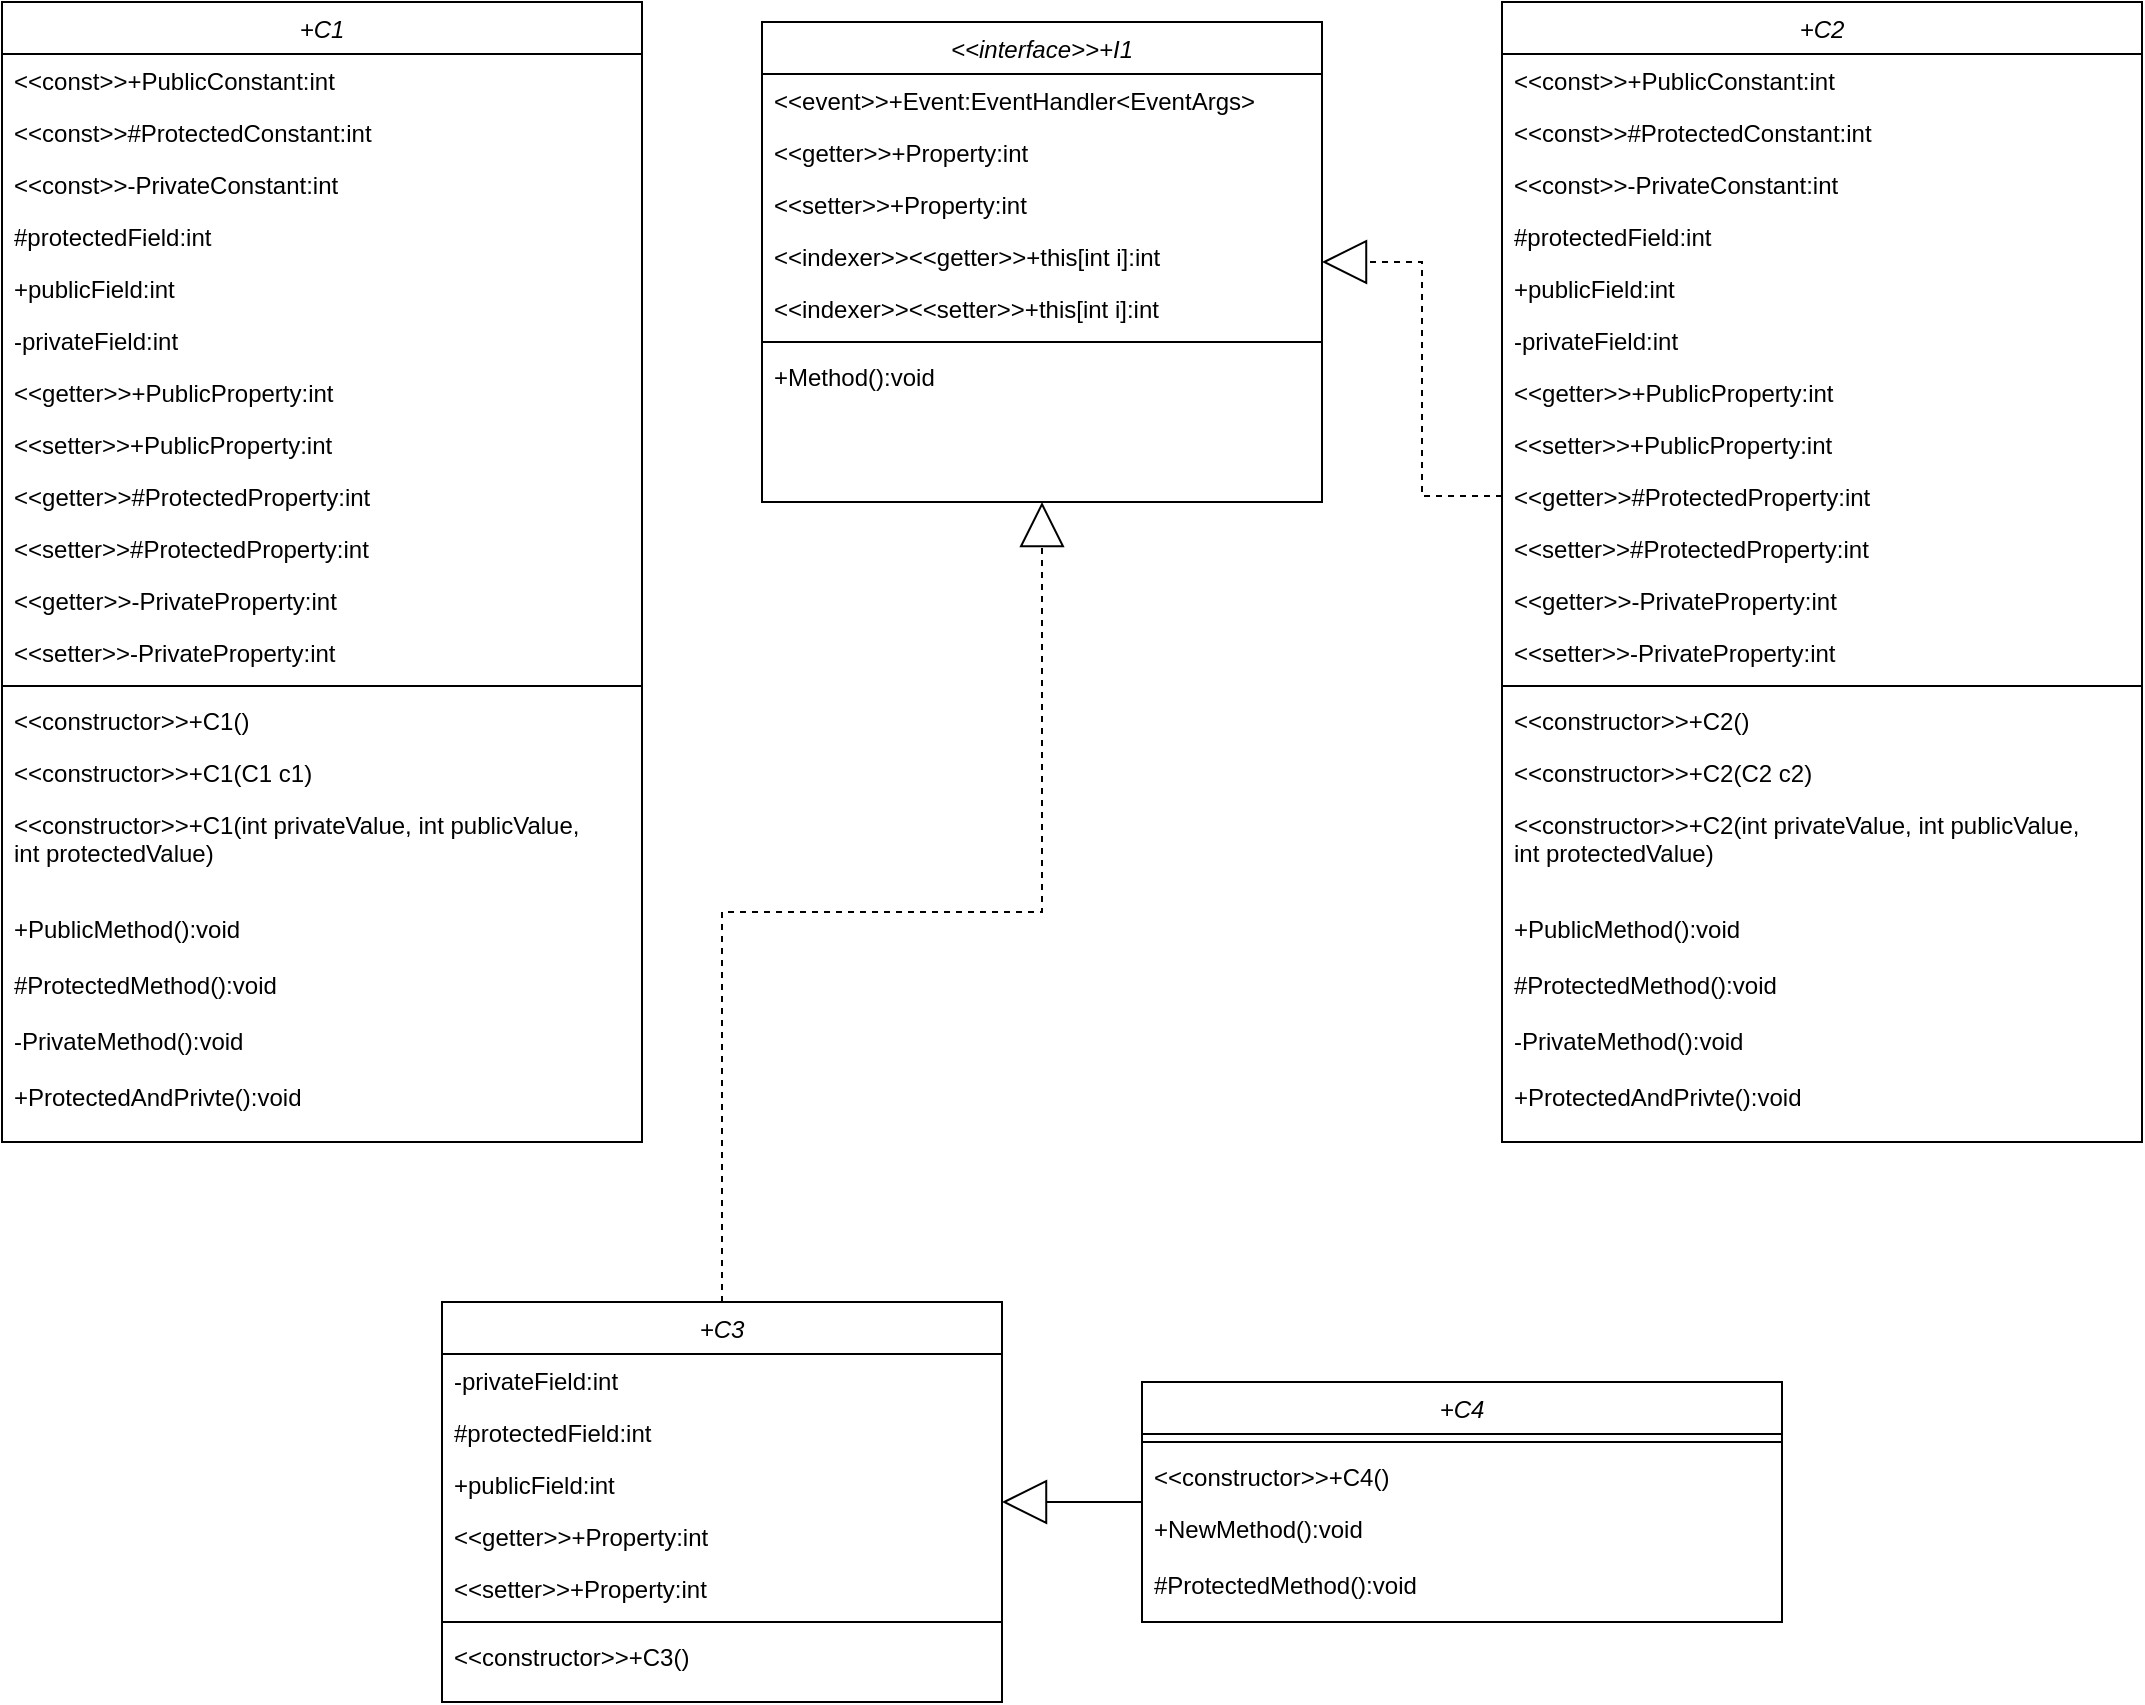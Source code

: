 <mxfile version="23.1.5" type="device">
  <diagram id="C5RBs43oDa-KdzZeNtuy" name="Page-1">
    <mxGraphModel dx="1305" dy="1428" grid="1" gridSize="10" guides="1" tooltips="1" connect="1" arrows="1" fold="1" page="1" pageScale="1" pageWidth="1200" pageHeight="1600" math="0" shadow="0">
      <root>
        <mxCell id="WIyWlLk6GJQsqaUBKTNV-0" />
        <mxCell id="WIyWlLk6GJQsqaUBKTNV-1" parent="WIyWlLk6GJQsqaUBKTNV-0" />
        <mxCell id="zkfFHV4jXpPFQw0GAbJ--0" value="+C1" style="swimlane;fontStyle=2;align=center;verticalAlign=top;childLayout=stackLayout;horizontal=1;startSize=26;horizontalStack=0;resizeParent=1;resizeLast=0;collapsible=1;marginBottom=0;rounded=0;shadow=0;strokeWidth=1;" parent="WIyWlLk6GJQsqaUBKTNV-1" vertex="1">
          <mxGeometry x="40" y="40" width="320" height="570" as="geometry">
            <mxRectangle x="220" y="120" width="160" height="26" as="alternateBounds" />
          </mxGeometry>
        </mxCell>
        <mxCell id="zkfFHV4jXpPFQw0GAbJ--1" value="&lt;&lt;const&gt;&gt;+PublicConstant:int" style="text;align=left;verticalAlign=top;spacingLeft=4;spacingRight=4;overflow=hidden;rotatable=0;points=[[0,0.5],[1,0.5]];portConstraint=eastwest;" parent="zkfFHV4jXpPFQw0GAbJ--0" vertex="1">
          <mxGeometry y="26" width="320" height="26" as="geometry" />
        </mxCell>
        <mxCell id="MBHtbq1p86Bb9riJWVz2-0" value="&lt;&lt;const&gt;&gt;#ProtectedConstant:int" style="text;align=left;verticalAlign=top;spacingLeft=4;spacingRight=4;overflow=hidden;rotatable=0;points=[[0,0.5],[1,0.5]];portConstraint=eastwest;" parent="zkfFHV4jXpPFQw0GAbJ--0" vertex="1">
          <mxGeometry y="52" width="320" height="26" as="geometry" />
        </mxCell>
        <mxCell id="MBHtbq1p86Bb9riJWVz2-1" value="&lt;&lt;const&gt;&gt;-PrivateConstant:int" style="text;align=left;verticalAlign=top;spacingLeft=4;spacingRight=4;overflow=hidden;rotatable=0;points=[[0,0.5],[1,0.5]];portConstraint=eastwest;" parent="zkfFHV4jXpPFQw0GAbJ--0" vertex="1">
          <mxGeometry y="78" width="320" height="26" as="geometry" />
        </mxCell>
        <mxCell id="MBHtbq1p86Bb9riJWVz2-6" value="#protectedField:int" style="text;align=left;verticalAlign=top;spacingLeft=4;spacingRight=4;overflow=hidden;rotatable=0;points=[[0,0.5],[1,0.5]];portConstraint=eastwest;" parent="zkfFHV4jXpPFQw0GAbJ--0" vertex="1">
          <mxGeometry y="104" width="320" height="26" as="geometry" />
        </mxCell>
        <mxCell id="MBHtbq1p86Bb9riJWVz2-5" value="+publicField:int" style="text;align=left;verticalAlign=top;spacingLeft=4;spacingRight=4;overflow=hidden;rotatable=0;points=[[0,0.5],[1,0.5]];portConstraint=eastwest;" parent="zkfFHV4jXpPFQw0GAbJ--0" vertex="1">
          <mxGeometry y="130" width="320" height="26" as="geometry" />
        </mxCell>
        <mxCell id="MBHtbq1p86Bb9riJWVz2-7" value="-privateField:int" style="text;align=left;verticalAlign=top;spacingLeft=4;spacingRight=4;overflow=hidden;rotatable=0;points=[[0,0.5],[1,0.5]];portConstraint=eastwest;" parent="zkfFHV4jXpPFQw0GAbJ--0" vertex="1">
          <mxGeometry y="156" width="320" height="26" as="geometry" />
        </mxCell>
        <mxCell id="MBHtbq1p86Bb9riJWVz2-8" value="&lt;&lt;getter&gt;&gt;+PublicProperty:int" style="text;align=left;verticalAlign=top;spacingLeft=4;spacingRight=4;overflow=hidden;rotatable=0;points=[[0,0.5],[1,0.5]];portConstraint=eastwest;" parent="zkfFHV4jXpPFQw0GAbJ--0" vertex="1">
          <mxGeometry y="182" width="320" height="26" as="geometry" />
        </mxCell>
        <mxCell id="MBHtbq1p86Bb9riJWVz2-9" value="&lt;&lt;setter&gt;&gt;+PublicProperty:int" style="text;align=left;verticalAlign=top;spacingLeft=4;spacingRight=4;overflow=hidden;rotatable=0;points=[[0,0.5],[1,0.5]];portConstraint=eastwest;" parent="zkfFHV4jXpPFQw0GAbJ--0" vertex="1">
          <mxGeometry y="208" width="320" height="26" as="geometry" />
        </mxCell>
        <mxCell id="MBHtbq1p86Bb9riJWVz2-18" value="&lt;&lt;getter&gt;&gt;#ProtectedProperty:int" style="text;align=left;verticalAlign=top;spacingLeft=4;spacingRight=4;overflow=hidden;rotatable=0;points=[[0,0.5],[1,0.5]];portConstraint=eastwest;" parent="zkfFHV4jXpPFQw0GAbJ--0" vertex="1">
          <mxGeometry y="234" width="320" height="26" as="geometry" />
        </mxCell>
        <mxCell id="MBHtbq1p86Bb9riJWVz2-17" value="&lt;&lt;setter&gt;&gt;#ProtectedProperty:int" style="text;align=left;verticalAlign=top;spacingLeft=4;spacingRight=4;overflow=hidden;rotatable=0;points=[[0,0.5],[1,0.5]];portConstraint=eastwest;" parent="zkfFHV4jXpPFQw0GAbJ--0" vertex="1">
          <mxGeometry y="260" width="320" height="26" as="geometry" />
        </mxCell>
        <mxCell id="MBHtbq1p86Bb9riJWVz2-16" value="&lt;&lt;getter&gt;&gt;-PrivateProperty:int" style="text;align=left;verticalAlign=top;spacingLeft=4;spacingRight=4;overflow=hidden;rotatable=0;points=[[0,0.5],[1,0.5]];portConstraint=eastwest;" parent="zkfFHV4jXpPFQw0GAbJ--0" vertex="1">
          <mxGeometry y="286" width="320" height="26" as="geometry" />
        </mxCell>
        <mxCell id="MBHtbq1p86Bb9riJWVz2-15" value="&lt;&lt;setter&gt;&gt;-PrivateProperty:int" style="text;align=left;verticalAlign=top;spacingLeft=4;spacingRight=4;overflow=hidden;rotatable=0;points=[[0,0.5],[1,0.5]];portConstraint=eastwest;" parent="zkfFHV4jXpPFQw0GAbJ--0" vertex="1">
          <mxGeometry y="312" width="320" height="26" as="geometry" />
        </mxCell>
        <mxCell id="zkfFHV4jXpPFQw0GAbJ--4" value="" style="line;html=1;strokeWidth=1;align=left;verticalAlign=middle;spacingTop=-1;spacingLeft=3;spacingRight=3;rotatable=0;labelPosition=right;points=[];portConstraint=eastwest;" parent="zkfFHV4jXpPFQw0GAbJ--0" vertex="1">
          <mxGeometry y="338" width="320" height="8" as="geometry" />
        </mxCell>
        <mxCell id="MBHtbq1p86Bb9riJWVz2-33" value="&lt;&lt;constructor&gt;&gt;+C1()" style="text;align=left;verticalAlign=top;spacingLeft=4;spacingRight=4;overflow=hidden;rotatable=0;points=[[0,0.5],[1,0.5]];portConstraint=eastwest;" parent="zkfFHV4jXpPFQw0GAbJ--0" vertex="1">
          <mxGeometry y="346" width="320" height="26" as="geometry" />
        </mxCell>
        <mxCell id="MBHtbq1p86Bb9riJWVz2-37" value="&lt;&lt;constructor&gt;&gt;+C1(C1 c1)" style="text;align=left;verticalAlign=top;spacingLeft=4;spacingRight=4;overflow=hidden;rotatable=0;points=[[0,0.5],[1,0.5]];portConstraint=eastwest;" parent="zkfFHV4jXpPFQw0GAbJ--0" vertex="1">
          <mxGeometry y="372" width="320" height="26" as="geometry" />
        </mxCell>
        <mxCell id="MBHtbq1p86Bb9riJWVz2-36" value="&lt;&lt;constructor&gt;&gt;+C1(int privateValue, int publicValue,&#xa;int protectedValue)" style="text;align=left;verticalAlign=top;spacingLeft=4;spacingRight=4;overflow=hidden;rotatable=0;points=[[0,0.5],[1,0.5]];portConstraint=eastwest;" parent="zkfFHV4jXpPFQw0GAbJ--0" vertex="1">
          <mxGeometry y="398" width="320" height="52" as="geometry" />
        </mxCell>
        <mxCell id="MBHtbq1p86Bb9riJWVz2-39" value="+PublicMethod():void" style="text;align=left;verticalAlign=top;spacingLeft=4;spacingRight=4;overflow=hidden;rotatable=0;points=[[0,0.5],[1,0.5]];portConstraint=eastwest;" parent="zkfFHV4jXpPFQw0GAbJ--0" vertex="1">
          <mxGeometry y="450" width="320" height="28" as="geometry" />
        </mxCell>
        <mxCell id="MBHtbq1p86Bb9riJWVz2-40" value="#ProtectedMethod():void" style="text;align=left;verticalAlign=top;spacingLeft=4;spacingRight=4;overflow=hidden;rotatable=0;points=[[0,0.5],[1,0.5]];portConstraint=eastwest;" parent="zkfFHV4jXpPFQw0GAbJ--0" vertex="1">
          <mxGeometry y="478" width="320" height="28" as="geometry" />
        </mxCell>
        <mxCell id="MBHtbq1p86Bb9riJWVz2-41" value="-PrivateMethod():void" style="text;align=left;verticalAlign=top;spacingLeft=4;spacingRight=4;overflow=hidden;rotatable=0;points=[[0,0.5],[1,0.5]];portConstraint=eastwest;" parent="zkfFHV4jXpPFQw0GAbJ--0" vertex="1">
          <mxGeometry y="506" width="320" height="28" as="geometry" />
        </mxCell>
        <mxCell id="MBHtbq1p86Bb9riJWVz2-42" value="+ProtectedAndPrivte():void" style="text;align=left;verticalAlign=top;spacingLeft=4;spacingRight=4;overflow=hidden;rotatable=0;points=[[0,0.5],[1,0.5]];portConstraint=eastwest;" parent="zkfFHV4jXpPFQw0GAbJ--0" vertex="1">
          <mxGeometry y="534" width="320" height="28" as="geometry" />
        </mxCell>
        <mxCell id="MBHtbq1p86Bb9riJWVz2-43" value="&lt;&lt;interface&gt;&gt;+I1" style="swimlane;fontStyle=2;align=center;verticalAlign=top;childLayout=stackLayout;horizontal=1;startSize=26;horizontalStack=0;resizeParent=1;resizeLast=0;collapsible=1;marginBottom=0;rounded=0;shadow=0;strokeWidth=1;" parent="WIyWlLk6GJQsqaUBKTNV-1" vertex="1">
          <mxGeometry x="420" y="50" width="280" height="240" as="geometry">
            <mxRectangle x="220" y="120" width="160" height="26" as="alternateBounds" />
          </mxGeometry>
        </mxCell>
        <mxCell id="MBHtbq1p86Bb9riJWVz2-44" value="&lt;&lt;event&gt;&gt;+Event:EventHandler&lt;EventArgs&gt;" style="text;align=left;verticalAlign=top;spacingLeft=4;spacingRight=4;overflow=hidden;rotatable=0;points=[[0,0.5],[1,0.5]];portConstraint=eastwest;" parent="MBHtbq1p86Bb9riJWVz2-43" vertex="1">
          <mxGeometry y="26" width="280" height="26" as="geometry" />
        </mxCell>
        <mxCell id="MBHtbq1p86Bb9riJWVz2-45" value="&lt;&lt;getter&gt;&gt;+Property:int" style="text;align=left;verticalAlign=top;spacingLeft=4;spacingRight=4;overflow=hidden;rotatable=0;points=[[0,0.5],[1,0.5]];portConstraint=eastwest;" parent="MBHtbq1p86Bb9riJWVz2-43" vertex="1">
          <mxGeometry y="52" width="280" height="26" as="geometry" />
        </mxCell>
        <mxCell id="MBHtbq1p86Bb9riJWVz2-65" value="&lt;&lt;setter&gt;&gt;+Property:int" style="text;align=left;verticalAlign=top;spacingLeft=4;spacingRight=4;overflow=hidden;rotatable=0;points=[[0,0.5],[1,0.5]];portConstraint=eastwest;" parent="MBHtbq1p86Bb9riJWVz2-43" vertex="1">
          <mxGeometry y="78" width="280" height="26" as="geometry" />
        </mxCell>
        <mxCell id="MBHtbq1p86Bb9riJWVz2-46" value="&lt;&lt;indexer&gt;&gt;&lt;&lt;getter&gt;&gt;+this[int i]:int" style="text;align=left;verticalAlign=top;spacingLeft=4;spacingRight=4;overflow=hidden;rotatable=0;points=[[0,0.5],[1,0.5]];portConstraint=eastwest;" parent="MBHtbq1p86Bb9riJWVz2-43" vertex="1">
          <mxGeometry y="104" width="280" height="26" as="geometry" />
        </mxCell>
        <mxCell id="MBHtbq1p86Bb9riJWVz2-66" value="&lt;&lt;indexer&gt;&gt;&lt;&lt;setter&gt;&gt;+this[int i]:int" style="text;align=left;verticalAlign=top;spacingLeft=4;spacingRight=4;overflow=hidden;rotatable=0;points=[[0,0.5],[1,0.5]];portConstraint=eastwest;" parent="MBHtbq1p86Bb9riJWVz2-43" vertex="1">
          <mxGeometry y="130" width="280" height="26" as="geometry" />
        </mxCell>
        <mxCell id="MBHtbq1p86Bb9riJWVz2-56" value="" style="line;html=1;strokeWidth=1;align=left;verticalAlign=middle;spacingTop=-1;spacingLeft=3;spacingRight=3;rotatable=0;labelPosition=right;points=[];portConstraint=eastwest;" parent="MBHtbq1p86Bb9riJWVz2-43" vertex="1">
          <mxGeometry y="156" width="280" height="8" as="geometry" />
        </mxCell>
        <mxCell id="MBHtbq1p86Bb9riJWVz2-61" value="+Method():void" style="text;align=left;verticalAlign=top;spacingLeft=4;spacingRight=4;overflow=hidden;rotatable=0;points=[[0,0.5],[1,0.5]];portConstraint=eastwest;" parent="MBHtbq1p86Bb9riJWVz2-43" vertex="1">
          <mxGeometry y="164" width="280" height="28" as="geometry" />
        </mxCell>
        <mxCell id="MBHtbq1p86Bb9riJWVz2-89" style="edgeStyle=orthogonalEdgeStyle;rounded=0;orthogonalLoop=1;jettySize=auto;html=1;dashed=1;endArrow=block;endFill=0;endSize=20;exitX=0;exitY=0.5;exitDx=0;exitDy=0;" parent="WIyWlLk6GJQsqaUBKTNV-1" source="7UC5CCCAgvVCLWAKIw7K-11" target="MBHtbq1p86Bb9riJWVz2-43" edge="1">
          <mxGeometry relative="1" as="geometry">
            <mxPoint x="760" y="360.0" as="sourcePoint" />
          </mxGeometry>
        </mxCell>
        <mxCell id="MBHtbq1p86Bb9riJWVz2-90" value="+C3" style="swimlane;fontStyle=2;align=center;verticalAlign=top;childLayout=stackLayout;horizontal=1;startSize=26;horizontalStack=0;resizeParent=1;resizeLast=0;collapsible=1;marginBottom=0;rounded=0;shadow=0;strokeWidth=1;" parent="WIyWlLk6GJQsqaUBKTNV-1" vertex="1">
          <mxGeometry x="260" y="690" width="280" height="200" as="geometry">
            <mxRectangle x="220" y="120" width="160" height="26" as="alternateBounds" />
          </mxGeometry>
        </mxCell>
        <mxCell id="MBHtbq1p86Bb9riJWVz2-97" value="-privateField:int" style="text;align=left;verticalAlign=top;spacingLeft=4;spacingRight=4;overflow=hidden;rotatable=0;points=[[0,0.5],[1,0.5]];portConstraint=eastwest;" parent="MBHtbq1p86Bb9riJWVz2-90" vertex="1">
          <mxGeometry y="26" width="280" height="26" as="geometry" />
        </mxCell>
        <mxCell id="MBHtbq1p86Bb9riJWVz2-98" value="#protectedField:int" style="text;align=left;verticalAlign=top;spacingLeft=4;spacingRight=4;overflow=hidden;rotatable=0;points=[[0,0.5],[1,0.5]];portConstraint=eastwest;" parent="MBHtbq1p86Bb9riJWVz2-90" vertex="1">
          <mxGeometry y="52" width="280" height="26" as="geometry" />
        </mxCell>
        <mxCell id="MBHtbq1p86Bb9riJWVz2-101" value="+publicField:int" style="text;align=left;verticalAlign=top;spacingLeft=4;spacingRight=4;overflow=hidden;rotatable=0;points=[[0,0.5],[1,0.5]];portConstraint=eastwest;" parent="MBHtbq1p86Bb9riJWVz2-90" vertex="1">
          <mxGeometry y="78" width="280" height="26" as="geometry" />
        </mxCell>
        <mxCell id="MBHtbq1p86Bb9riJWVz2-99" value="&lt;&lt;getter&gt;&gt;+Property:int" style="text;align=left;verticalAlign=top;spacingLeft=4;spacingRight=4;overflow=hidden;rotatable=0;points=[[0,0.5],[1,0.5]];portConstraint=eastwest;" parent="MBHtbq1p86Bb9riJWVz2-90" vertex="1">
          <mxGeometry y="104" width="280" height="26" as="geometry" />
        </mxCell>
        <mxCell id="MBHtbq1p86Bb9riJWVz2-100" value="&lt;&lt;setter&gt;&gt;+Property:int" style="text;align=left;verticalAlign=top;spacingLeft=4;spacingRight=4;overflow=hidden;rotatable=0;points=[[0,0.5],[1,0.5]];portConstraint=eastwest;" parent="MBHtbq1p86Bb9riJWVz2-90" vertex="1">
          <mxGeometry y="130" width="280" height="26" as="geometry" />
        </mxCell>
        <mxCell id="MBHtbq1p86Bb9riJWVz2-103" value="" style="line;html=1;strokeWidth=1;align=left;verticalAlign=middle;spacingTop=-1;spacingLeft=3;spacingRight=3;rotatable=0;labelPosition=right;points=[];portConstraint=eastwest;" parent="MBHtbq1p86Bb9riJWVz2-90" vertex="1">
          <mxGeometry y="156" width="280" height="8" as="geometry" />
        </mxCell>
        <mxCell id="MBHtbq1p86Bb9riJWVz2-104" value="&lt;&lt;constructor&gt;&gt;+C3()" style="text;align=left;verticalAlign=top;spacingLeft=4;spacingRight=4;overflow=hidden;rotatable=0;points=[[0,0.5],[1,0.5]];portConstraint=eastwest;" parent="MBHtbq1p86Bb9riJWVz2-90" vertex="1">
          <mxGeometry y="164" width="280" height="26" as="geometry" />
        </mxCell>
        <mxCell id="MBHtbq1p86Bb9riJWVz2-124" style="edgeStyle=orthogonalEdgeStyle;rounded=0;orthogonalLoop=1;jettySize=auto;html=1;endArrow=block;endFill=0;endSize=20;" parent="WIyWlLk6GJQsqaUBKTNV-1" source="MBHtbq1p86Bb9riJWVz2-112" target="MBHtbq1p86Bb9riJWVz2-90" edge="1">
          <mxGeometry relative="1" as="geometry" />
        </mxCell>
        <mxCell id="MBHtbq1p86Bb9riJWVz2-112" value="+C4" style="swimlane;fontStyle=2;align=center;verticalAlign=top;childLayout=stackLayout;horizontal=1;startSize=26;horizontalStack=0;resizeParent=1;resizeLast=0;collapsible=1;marginBottom=0;rounded=0;shadow=0;strokeWidth=1;" parent="WIyWlLk6GJQsqaUBKTNV-1" vertex="1">
          <mxGeometry x="610" y="730" width="320" height="120" as="geometry">
            <mxRectangle x="220" y="120" width="160" height="26" as="alternateBounds" />
          </mxGeometry>
        </mxCell>
        <mxCell id="MBHtbq1p86Bb9riJWVz2-119" value="" style="line;html=1;strokeWidth=1;align=left;verticalAlign=middle;spacingTop=-1;spacingLeft=3;spacingRight=3;rotatable=0;labelPosition=right;points=[];portConstraint=eastwest;" parent="MBHtbq1p86Bb9riJWVz2-112" vertex="1">
          <mxGeometry y="26" width="320" height="8" as="geometry" />
        </mxCell>
        <mxCell id="MBHtbq1p86Bb9riJWVz2-120" value="&lt;&lt;constructor&gt;&gt;+C4()" style="text;align=left;verticalAlign=top;spacingLeft=4;spacingRight=4;overflow=hidden;rotatable=0;points=[[0,0.5],[1,0.5]];portConstraint=eastwest;" parent="MBHtbq1p86Bb9riJWVz2-112" vertex="1">
          <mxGeometry y="34" width="320" height="26" as="geometry" />
        </mxCell>
        <mxCell id="MBHtbq1p86Bb9riJWVz2-122" value="+NewMethod():void" style="text;align=left;verticalAlign=top;spacingLeft=4;spacingRight=4;overflow=hidden;rotatable=0;points=[[0,0.5],[1,0.5]];portConstraint=eastwest;" parent="MBHtbq1p86Bb9riJWVz2-112" vertex="1">
          <mxGeometry y="60" width="320" height="28" as="geometry" />
        </mxCell>
        <mxCell id="7UC5CCCAgvVCLWAKIw7K-26" value="#ProtectedMethod():void" style="text;align=left;verticalAlign=top;spacingLeft=4;spacingRight=4;overflow=hidden;rotatable=0;points=[[0,0.5],[1,0.5]];portConstraint=eastwest;" vertex="1" parent="MBHtbq1p86Bb9riJWVz2-112">
          <mxGeometry y="88" width="320" height="28" as="geometry" />
        </mxCell>
        <mxCell id="7UC5CCCAgvVCLWAKIw7K-2" value="+C2" style="swimlane;fontStyle=2;align=center;verticalAlign=top;childLayout=stackLayout;horizontal=1;startSize=26;horizontalStack=0;resizeParent=1;resizeLast=0;collapsible=1;marginBottom=0;rounded=0;shadow=0;strokeWidth=1;" vertex="1" parent="WIyWlLk6GJQsqaUBKTNV-1">
          <mxGeometry x="790" y="40" width="320" height="570" as="geometry">
            <mxRectangle x="220" y="120" width="160" height="26" as="alternateBounds" />
          </mxGeometry>
        </mxCell>
        <mxCell id="7UC5CCCAgvVCLWAKIw7K-3" value="&lt;&lt;const&gt;&gt;+PublicConstant:int" style="text;align=left;verticalAlign=top;spacingLeft=4;spacingRight=4;overflow=hidden;rotatable=0;points=[[0,0.5],[1,0.5]];portConstraint=eastwest;" vertex="1" parent="7UC5CCCAgvVCLWAKIw7K-2">
          <mxGeometry y="26" width="320" height="26" as="geometry" />
        </mxCell>
        <mxCell id="7UC5CCCAgvVCLWAKIw7K-4" value="&lt;&lt;const&gt;&gt;#ProtectedConstant:int" style="text;align=left;verticalAlign=top;spacingLeft=4;spacingRight=4;overflow=hidden;rotatable=0;points=[[0,0.5],[1,0.5]];portConstraint=eastwest;" vertex="1" parent="7UC5CCCAgvVCLWAKIw7K-2">
          <mxGeometry y="52" width="320" height="26" as="geometry" />
        </mxCell>
        <mxCell id="7UC5CCCAgvVCLWAKIw7K-5" value="&lt;&lt;const&gt;&gt;-PrivateConstant:int" style="text;align=left;verticalAlign=top;spacingLeft=4;spacingRight=4;overflow=hidden;rotatable=0;points=[[0,0.5],[1,0.5]];portConstraint=eastwest;" vertex="1" parent="7UC5CCCAgvVCLWAKIw7K-2">
          <mxGeometry y="78" width="320" height="26" as="geometry" />
        </mxCell>
        <mxCell id="7UC5CCCAgvVCLWAKIw7K-6" value="#protectedField:int" style="text;align=left;verticalAlign=top;spacingLeft=4;spacingRight=4;overflow=hidden;rotatable=0;points=[[0,0.5],[1,0.5]];portConstraint=eastwest;" vertex="1" parent="7UC5CCCAgvVCLWAKIw7K-2">
          <mxGeometry y="104" width="320" height="26" as="geometry" />
        </mxCell>
        <mxCell id="7UC5CCCAgvVCLWAKIw7K-7" value="+publicField:int" style="text;align=left;verticalAlign=top;spacingLeft=4;spacingRight=4;overflow=hidden;rotatable=0;points=[[0,0.5],[1,0.5]];portConstraint=eastwest;" vertex="1" parent="7UC5CCCAgvVCLWAKIw7K-2">
          <mxGeometry y="130" width="320" height="26" as="geometry" />
        </mxCell>
        <mxCell id="7UC5CCCAgvVCLWAKIw7K-8" value="-privateField:int" style="text;align=left;verticalAlign=top;spacingLeft=4;spacingRight=4;overflow=hidden;rotatable=0;points=[[0,0.5],[1,0.5]];portConstraint=eastwest;" vertex="1" parent="7UC5CCCAgvVCLWAKIw7K-2">
          <mxGeometry y="156" width="320" height="26" as="geometry" />
        </mxCell>
        <mxCell id="7UC5CCCAgvVCLWAKIw7K-9" value="&lt;&lt;getter&gt;&gt;+PublicProperty:int" style="text;align=left;verticalAlign=top;spacingLeft=4;spacingRight=4;overflow=hidden;rotatable=0;points=[[0,0.5],[1,0.5]];portConstraint=eastwest;" vertex="1" parent="7UC5CCCAgvVCLWAKIw7K-2">
          <mxGeometry y="182" width="320" height="26" as="geometry" />
        </mxCell>
        <mxCell id="7UC5CCCAgvVCLWAKIw7K-10" value="&lt;&lt;setter&gt;&gt;+PublicProperty:int" style="text;align=left;verticalAlign=top;spacingLeft=4;spacingRight=4;overflow=hidden;rotatable=0;points=[[0,0.5],[1,0.5]];portConstraint=eastwest;" vertex="1" parent="7UC5CCCAgvVCLWAKIw7K-2">
          <mxGeometry y="208" width="320" height="26" as="geometry" />
        </mxCell>
        <mxCell id="7UC5CCCAgvVCLWAKIw7K-11" value="&lt;&lt;getter&gt;&gt;#ProtectedProperty:int" style="text;align=left;verticalAlign=top;spacingLeft=4;spacingRight=4;overflow=hidden;rotatable=0;points=[[0,0.5],[1,0.5]];portConstraint=eastwest;" vertex="1" parent="7UC5CCCAgvVCLWAKIw7K-2">
          <mxGeometry y="234" width="320" height="26" as="geometry" />
        </mxCell>
        <mxCell id="7UC5CCCAgvVCLWAKIw7K-12" value="&lt;&lt;setter&gt;&gt;#ProtectedProperty:int" style="text;align=left;verticalAlign=top;spacingLeft=4;spacingRight=4;overflow=hidden;rotatable=0;points=[[0,0.5],[1,0.5]];portConstraint=eastwest;" vertex="1" parent="7UC5CCCAgvVCLWAKIw7K-2">
          <mxGeometry y="260" width="320" height="26" as="geometry" />
        </mxCell>
        <mxCell id="7UC5CCCAgvVCLWAKIw7K-13" value="&lt;&lt;getter&gt;&gt;-PrivateProperty:int" style="text;align=left;verticalAlign=top;spacingLeft=4;spacingRight=4;overflow=hidden;rotatable=0;points=[[0,0.5],[1,0.5]];portConstraint=eastwest;" vertex="1" parent="7UC5CCCAgvVCLWAKIw7K-2">
          <mxGeometry y="286" width="320" height="26" as="geometry" />
        </mxCell>
        <mxCell id="7UC5CCCAgvVCLWAKIw7K-14" value="&lt;&lt;setter&gt;&gt;-PrivateProperty:int" style="text;align=left;verticalAlign=top;spacingLeft=4;spacingRight=4;overflow=hidden;rotatable=0;points=[[0,0.5],[1,0.5]];portConstraint=eastwest;" vertex="1" parent="7UC5CCCAgvVCLWAKIw7K-2">
          <mxGeometry y="312" width="320" height="26" as="geometry" />
        </mxCell>
        <mxCell id="7UC5CCCAgvVCLWAKIw7K-15" value="" style="line;html=1;strokeWidth=1;align=left;verticalAlign=middle;spacingTop=-1;spacingLeft=3;spacingRight=3;rotatable=0;labelPosition=right;points=[];portConstraint=eastwest;" vertex="1" parent="7UC5CCCAgvVCLWAKIw7K-2">
          <mxGeometry y="338" width="320" height="8" as="geometry" />
        </mxCell>
        <mxCell id="7UC5CCCAgvVCLWAKIw7K-16" value="&lt;&lt;constructor&gt;&gt;+C2()" style="text;align=left;verticalAlign=top;spacingLeft=4;spacingRight=4;overflow=hidden;rotatable=0;points=[[0,0.5],[1,0.5]];portConstraint=eastwest;" vertex="1" parent="7UC5CCCAgvVCLWAKIw7K-2">
          <mxGeometry y="346" width="320" height="26" as="geometry" />
        </mxCell>
        <mxCell id="7UC5CCCAgvVCLWAKIw7K-17" value="&lt;&lt;constructor&gt;&gt;+C2(C2 c2)" style="text;align=left;verticalAlign=top;spacingLeft=4;spacingRight=4;overflow=hidden;rotatable=0;points=[[0,0.5],[1,0.5]];portConstraint=eastwest;" vertex="1" parent="7UC5CCCAgvVCLWAKIw7K-2">
          <mxGeometry y="372" width="320" height="26" as="geometry" />
        </mxCell>
        <mxCell id="7UC5CCCAgvVCLWAKIw7K-18" value="&lt;&lt;constructor&gt;&gt;+C2(int privateValue, int publicValue,&#xa;int protectedValue)" style="text;align=left;verticalAlign=top;spacingLeft=4;spacingRight=4;overflow=hidden;rotatable=0;points=[[0,0.5],[1,0.5]];portConstraint=eastwest;" vertex="1" parent="7UC5CCCAgvVCLWAKIw7K-2">
          <mxGeometry y="398" width="320" height="52" as="geometry" />
        </mxCell>
        <mxCell id="7UC5CCCAgvVCLWAKIw7K-19" value="+PublicMethod():void" style="text;align=left;verticalAlign=top;spacingLeft=4;spacingRight=4;overflow=hidden;rotatable=0;points=[[0,0.5],[1,0.5]];portConstraint=eastwest;" vertex="1" parent="7UC5CCCAgvVCLWAKIw7K-2">
          <mxGeometry y="450" width="320" height="28" as="geometry" />
        </mxCell>
        <mxCell id="7UC5CCCAgvVCLWAKIw7K-20" value="#ProtectedMethod():void" style="text;align=left;verticalAlign=top;spacingLeft=4;spacingRight=4;overflow=hidden;rotatable=0;points=[[0,0.5],[1,0.5]];portConstraint=eastwest;" vertex="1" parent="7UC5CCCAgvVCLWAKIw7K-2">
          <mxGeometry y="478" width="320" height="28" as="geometry" />
        </mxCell>
        <mxCell id="7UC5CCCAgvVCLWAKIw7K-21" value="-PrivateMethod():void" style="text;align=left;verticalAlign=top;spacingLeft=4;spacingRight=4;overflow=hidden;rotatable=0;points=[[0,0.5],[1,0.5]];portConstraint=eastwest;" vertex="1" parent="7UC5CCCAgvVCLWAKIw7K-2">
          <mxGeometry y="506" width="320" height="28" as="geometry" />
        </mxCell>
        <mxCell id="7UC5CCCAgvVCLWAKIw7K-22" value="+ProtectedAndPrivte():void" style="text;align=left;verticalAlign=top;spacingLeft=4;spacingRight=4;overflow=hidden;rotatable=0;points=[[0,0.5],[1,0.5]];portConstraint=eastwest;" vertex="1" parent="7UC5CCCAgvVCLWAKIw7K-2">
          <mxGeometry y="534" width="320" height="28" as="geometry" />
        </mxCell>
        <mxCell id="7UC5CCCAgvVCLWAKIw7K-25" style="edgeStyle=orthogonalEdgeStyle;rounded=0;orthogonalLoop=1;jettySize=auto;html=1;dashed=1;endArrow=block;endFill=0;endSize=20;exitX=0.5;exitY=0;exitDx=0;exitDy=0;entryX=0.5;entryY=1;entryDx=0;entryDy=0;" edge="1" parent="WIyWlLk6GJQsqaUBKTNV-1" source="MBHtbq1p86Bb9riJWVz2-90" target="MBHtbq1p86Bb9riJWVz2-43">
          <mxGeometry relative="1" as="geometry">
            <mxPoint x="170" y="719" as="sourcePoint" />
            <mxPoint x="620" y="289" as="targetPoint" />
          </mxGeometry>
        </mxCell>
      </root>
    </mxGraphModel>
  </diagram>
</mxfile>
